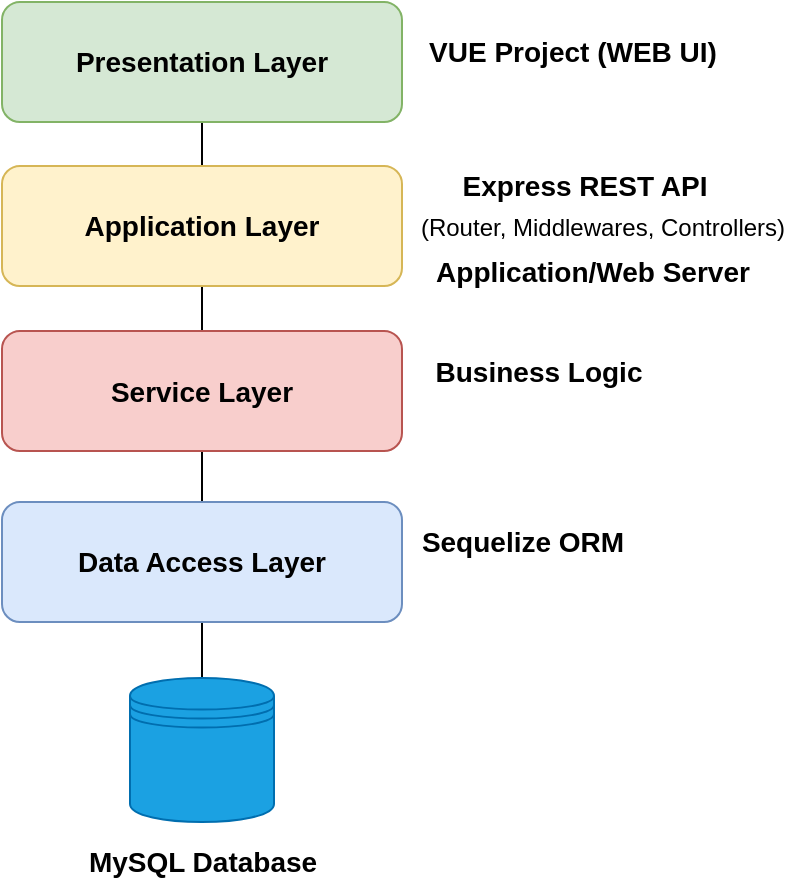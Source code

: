 <mxfile version="20.2.0" type="device"><diagram id="1O4faffSe-u-qEcH_OlB" name="Page-1"><mxGraphModel dx="1038" dy="579" grid="0" gridSize="10" guides="1" tooltips="1" connect="1" arrows="1" fold="1" page="1" pageScale="1" pageWidth="827" pageHeight="1169" math="0" shadow="0"><root><mxCell id="0"/><mxCell id="1" parent="0"/><mxCell id="rsy_2M1j37_Gn2NNI1Mc-10" style="edgeStyle=orthogonalEdgeStyle;rounded=0;orthogonalLoop=1;jettySize=auto;html=1;fontSize=14;endArrow=none;endFill=0;" edge="1" parent="1" source="rsy_2M1j37_Gn2NNI1Mc-1" target="rsy_2M1j37_Gn2NNI1Mc-3"><mxGeometry relative="1" as="geometry"/></mxCell><mxCell id="rsy_2M1j37_Gn2NNI1Mc-1" value="&lt;b&gt;&lt;font style=&quot;font-size: 14px;&quot;&gt;Presentation Layer&lt;/font&gt;&lt;/b&gt;" style="rounded=1;whiteSpace=wrap;html=1;fillColor=#d5e8d4;strokeColor=#82b366;" vertex="1" parent="1"><mxGeometry x="289" y="63" width="200" height="60" as="geometry"/></mxCell><mxCell id="rsy_2M1j37_Gn2NNI1Mc-11" style="edgeStyle=orthogonalEdgeStyle;rounded=0;orthogonalLoop=1;jettySize=auto;html=1;entryX=0.5;entryY=0;entryDx=0;entryDy=0;fontSize=14;endArrow=none;endFill=0;" edge="1" parent="1" source="rsy_2M1j37_Gn2NNI1Mc-3" target="rsy_2M1j37_Gn2NNI1Mc-4"><mxGeometry relative="1" as="geometry"/></mxCell><mxCell id="rsy_2M1j37_Gn2NNI1Mc-3" value="&lt;b&gt;&lt;font style=&quot;font-size: 14px;&quot;&gt;Application Layer&lt;/font&gt;&lt;/b&gt;" style="rounded=1;whiteSpace=wrap;html=1;fillColor=#fff2cc;strokeColor=#d6b656;" vertex="1" parent="1"><mxGeometry x="289" y="145" width="200" height="60" as="geometry"/></mxCell><mxCell id="rsy_2M1j37_Gn2NNI1Mc-12" style="edgeStyle=orthogonalEdgeStyle;rounded=0;orthogonalLoop=1;jettySize=auto;html=1;fontSize=14;endArrow=none;endFill=0;" edge="1" parent="1" source="rsy_2M1j37_Gn2NNI1Mc-4" target="rsy_2M1j37_Gn2NNI1Mc-6"><mxGeometry relative="1" as="geometry"/></mxCell><mxCell id="rsy_2M1j37_Gn2NNI1Mc-4" value="&lt;b&gt;&lt;font style=&quot;font-size: 14px;&quot;&gt;Service Layer&lt;/font&gt;&lt;/b&gt;" style="rounded=1;whiteSpace=wrap;html=1;fillColor=#f8cecc;strokeColor=#b85450;" vertex="1" parent="1"><mxGeometry x="289" y="227.5" width="200" height="60" as="geometry"/></mxCell><mxCell id="rsy_2M1j37_Gn2NNI1Mc-13" style="edgeStyle=orthogonalEdgeStyle;rounded=0;orthogonalLoop=1;jettySize=auto;html=1;fontSize=14;endArrow=none;endFill=0;" edge="1" parent="1" source="rsy_2M1j37_Gn2NNI1Mc-6" target="rsy_2M1j37_Gn2NNI1Mc-7"><mxGeometry relative="1" as="geometry"/></mxCell><mxCell id="rsy_2M1j37_Gn2NNI1Mc-6" value="&lt;b&gt;&lt;font style=&quot;font-size: 14px;&quot;&gt;Data Access Layer&lt;/font&gt;&lt;/b&gt;" style="rounded=1;whiteSpace=wrap;html=1;fillColor=#dae8fc;strokeColor=#6c8ebf;" vertex="1" parent="1"><mxGeometry x="289" y="313" width="200" height="60" as="geometry"/></mxCell><mxCell id="rsy_2M1j37_Gn2NNI1Mc-7" value="" style="shape=datastore;whiteSpace=wrap;html=1;fontSize=14;fillColor=#1ba1e2;fontColor=#ffffff;strokeColor=#006EAF;" vertex="1" parent="1"><mxGeometry x="353" y="401" width="72" height="72" as="geometry"/></mxCell><mxCell id="rsy_2M1j37_Gn2NNI1Mc-8" value="MySQL Database" style="text;html=1;align=center;verticalAlign=middle;resizable=0;points=[];autosize=1;strokeColor=none;fillColor=default;fontSize=14;fontStyle=1" vertex="1" parent="1"><mxGeometry x="323" y="478" width="132" height="29" as="geometry"/></mxCell><mxCell id="rsy_2M1j37_Gn2NNI1Mc-15" value="&lt;b&gt;VUE Project (WEB UI)&lt;/b&gt;" style="text;html=1;align=center;verticalAlign=middle;resizable=0;points=[];autosize=1;strokeColor=none;fillColor=none;fontSize=14;" vertex="1" parent="1"><mxGeometry x="493" y="73" width="162" height="29" as="geometry"/></mxCell><mxCell id="rsy_2M1j37_Gn2NNI1Mc-16" value="&lt;b&gt;Express REST API&lt;/b&gt;" style="text;html=1;align=center;verticalAlign=middle;resizable=0;points=[];autosize=1;strokeColor=none;fillColor=none;fontSize=14;" vertex="1" parent="1"><mxGeometry x="510" y="140" width="140" height="29" as="geometry"/></mxCell><mxCell id="rsy_2M1j37_Gn2NNI1Mc-17" value="&lt;b&gt;Application/Web Server&lt;/b&gt;" style="text;html=1;align=center;verticalAlign=middle;resizable=0;points=[];autosize=1;strokeColor=none;fillColor=none;fontSize=14;" vertex="1" parent="1"><mxGeometry x="496.5" y="183" width="175" height="29" as="geometry"/></mxCell><mxCell id="rsy_2M1j37_Gn2NNI1Mc-18" value="&lt;b&gt;Business Logic&lt;/b&gt;" style="text;html=1;align=center;verticalAlign=middle;resizable=0;points=[];autosize=1;strokeColor=none;fillColor=none;fontSize=14;" vertex="1" parent="1"><mxGeometry x="496.5" y="233" width="121" height="29" as="geometry"/></mxCell><mxCell id="rsy_2M1j37_Gn2NNI1Mc-19" value="&lt;b&gt;Sequelize ORM&lt;/b&gt;" style="text;html=1;align=center;verticalAlign=middle;resizable=0;points=[];autosize=1;strokeColor=none;fillColor=none;fontSize=14;" vertex="1" parent="1"><mxGeometry x="489" y="318" width="119" height="29" as="geometry"/></mxCell><mxCell id="rsy_2M1j37_Gn2NNI1Mc-22" value="&lt;font style=&quot;font-size: 12px;&quot;&gt;(Router, Middlewares, Controllers)&lt;br&gt;&lt;/font&gt;" style="text;html=1;align=center;verticalAlign=middle;resizable=0;points=[];autosize=1;strokeColor=none;fillColor=none;fontSize=14;" vertex="1" parent="1"><mxGeometry x="489" y="160.5" width="200" height="29" as="geometry"/></mxCell></root></mxGraphModel></diagram></mxfile>